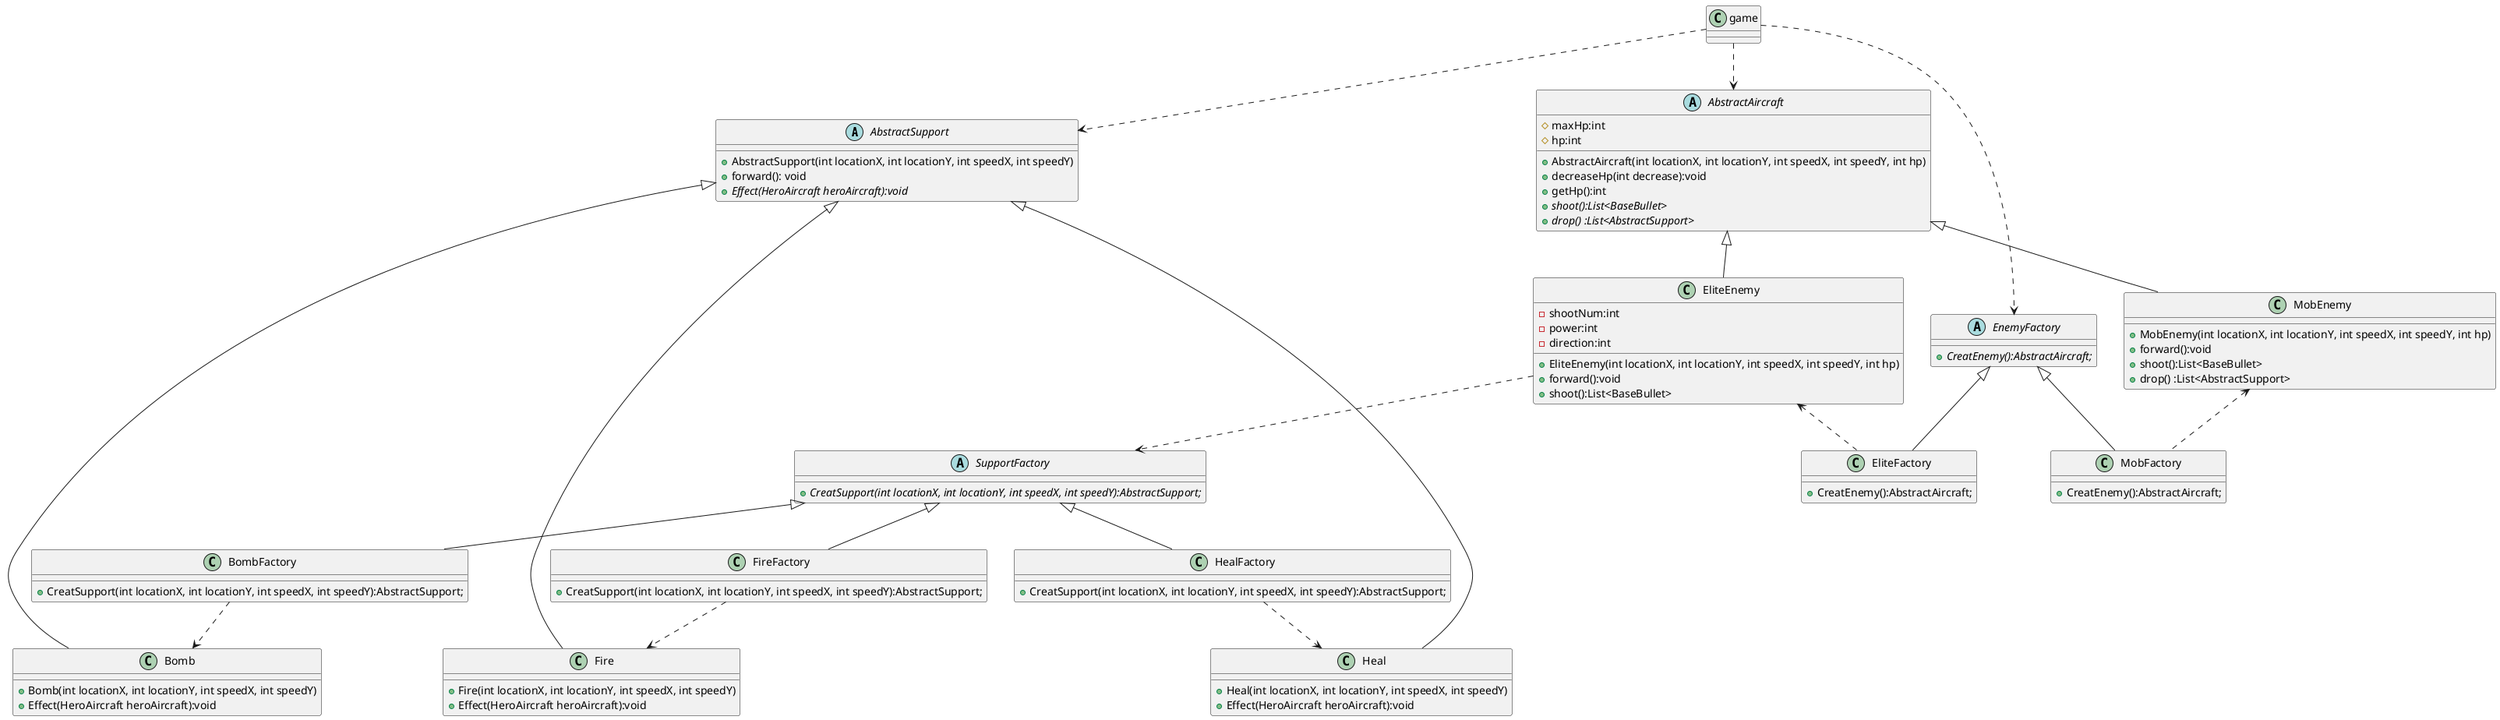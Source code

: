 @startuml
'https://plantuml.com/sequence-diagram

abstract AbstractSupport {
    + AbstractSupport(int locationX, int locationY, int speedX, int speedY)
    + forward(): void
    + {abstract} Effect(HeroAircraft heroAircraft):void
}

class Bomb {
    +Bomb(int locationX, int locationY, int speedX, int speedY)
    +Effect(HeroAircraft heroAircraft):void
}

class Fire {
    +Fire(int locationX, int locationY, int speedX, int speedY)
    +Effect(HeroAircraft heroAircraft):void
}

class Heal {
    +Heal(int locationX, int locationY, int speedX, int speedY)
    +Effect(HeroAircraft heroAircraft):void
}
AbstractSupport <|-- Bomb
AbstractSupport <|-- Fire
AbstractSupport <|-- Heal

abstract class SupportFactory {
    +{abstract}CreatSupport(int locationX, int locationY, int speedX, int speedY):AbstractSupport;
}
class BombFactory {
    +CreatSupport(int locationX, int locationY, int speedX, int speedY):AbstractSupport;
}
class FireFactory {
    +CreatSupport(int locationX, int locationY, int speedX, int speedY):AbstractSupport;
}

class HealFactory {
    +CreatSupport(int locationX, int locationY, int speedX, int speedY):AbstractSupport;
}
HealFactory ..> Heal
BombFactory ..> Bomb
FireFactory ..> Fire
SupportFactory <|-- BombFactory
SupportFactory <|-- FireFactory
SupportFactory <|-- HealFactory

class MobEnemy {
    + MobEnemy(int locationX, int locationY, int speedX, int speedY, int hp)
    + forward():void
    + shoot():List<BaseBullet>
    + drop() :List<AbstractSupport>
}
AbstractAircraft <|-- MobEnemy

class EliteEnemy {
    - shootNum:int
    - power:int
    - direction:int
    + EliteEnemy(int locationX, int locationY, int speedX, int speedY, int hp)
    + forward():void
    + shoot():List<BaseBullet>
}
AbstractAircraft <|-- EliteEnemy

abstract class AbstractAircraft
{
	# maxHp:int
    # hp:int
    + AbstractAircraft(int locationX, int locationY, int speedX, int speedY, int hp)
    + decreaseHp(int decrease):void
    + getHp():int
    + {abstract} shoot():List<BaseBullet>
    + {abstract} drop() :List<AbstractSupport>
 }

abstract class EnemyFactory {
    +{abstract}CreatEnemy():AbstractAircraft;
}
class EliteFactory {
    +CreatEnemy():AbstractAircraft;
}
class MobFactory {
    +CreatEnemy():AbstractAircraft;
}
MobEnemy <.. MobFactory
EliteEnemy <.. EliteFactory
EnemyFactory <|-- EliteFactory
EnemyFactory <|-- MobFactory

class game{}
game ..> AbstractAircraft
game ..> EnemyFactory
game ..> AbstractSupport
EliteEnemy ..> SupportFactory
@enduml